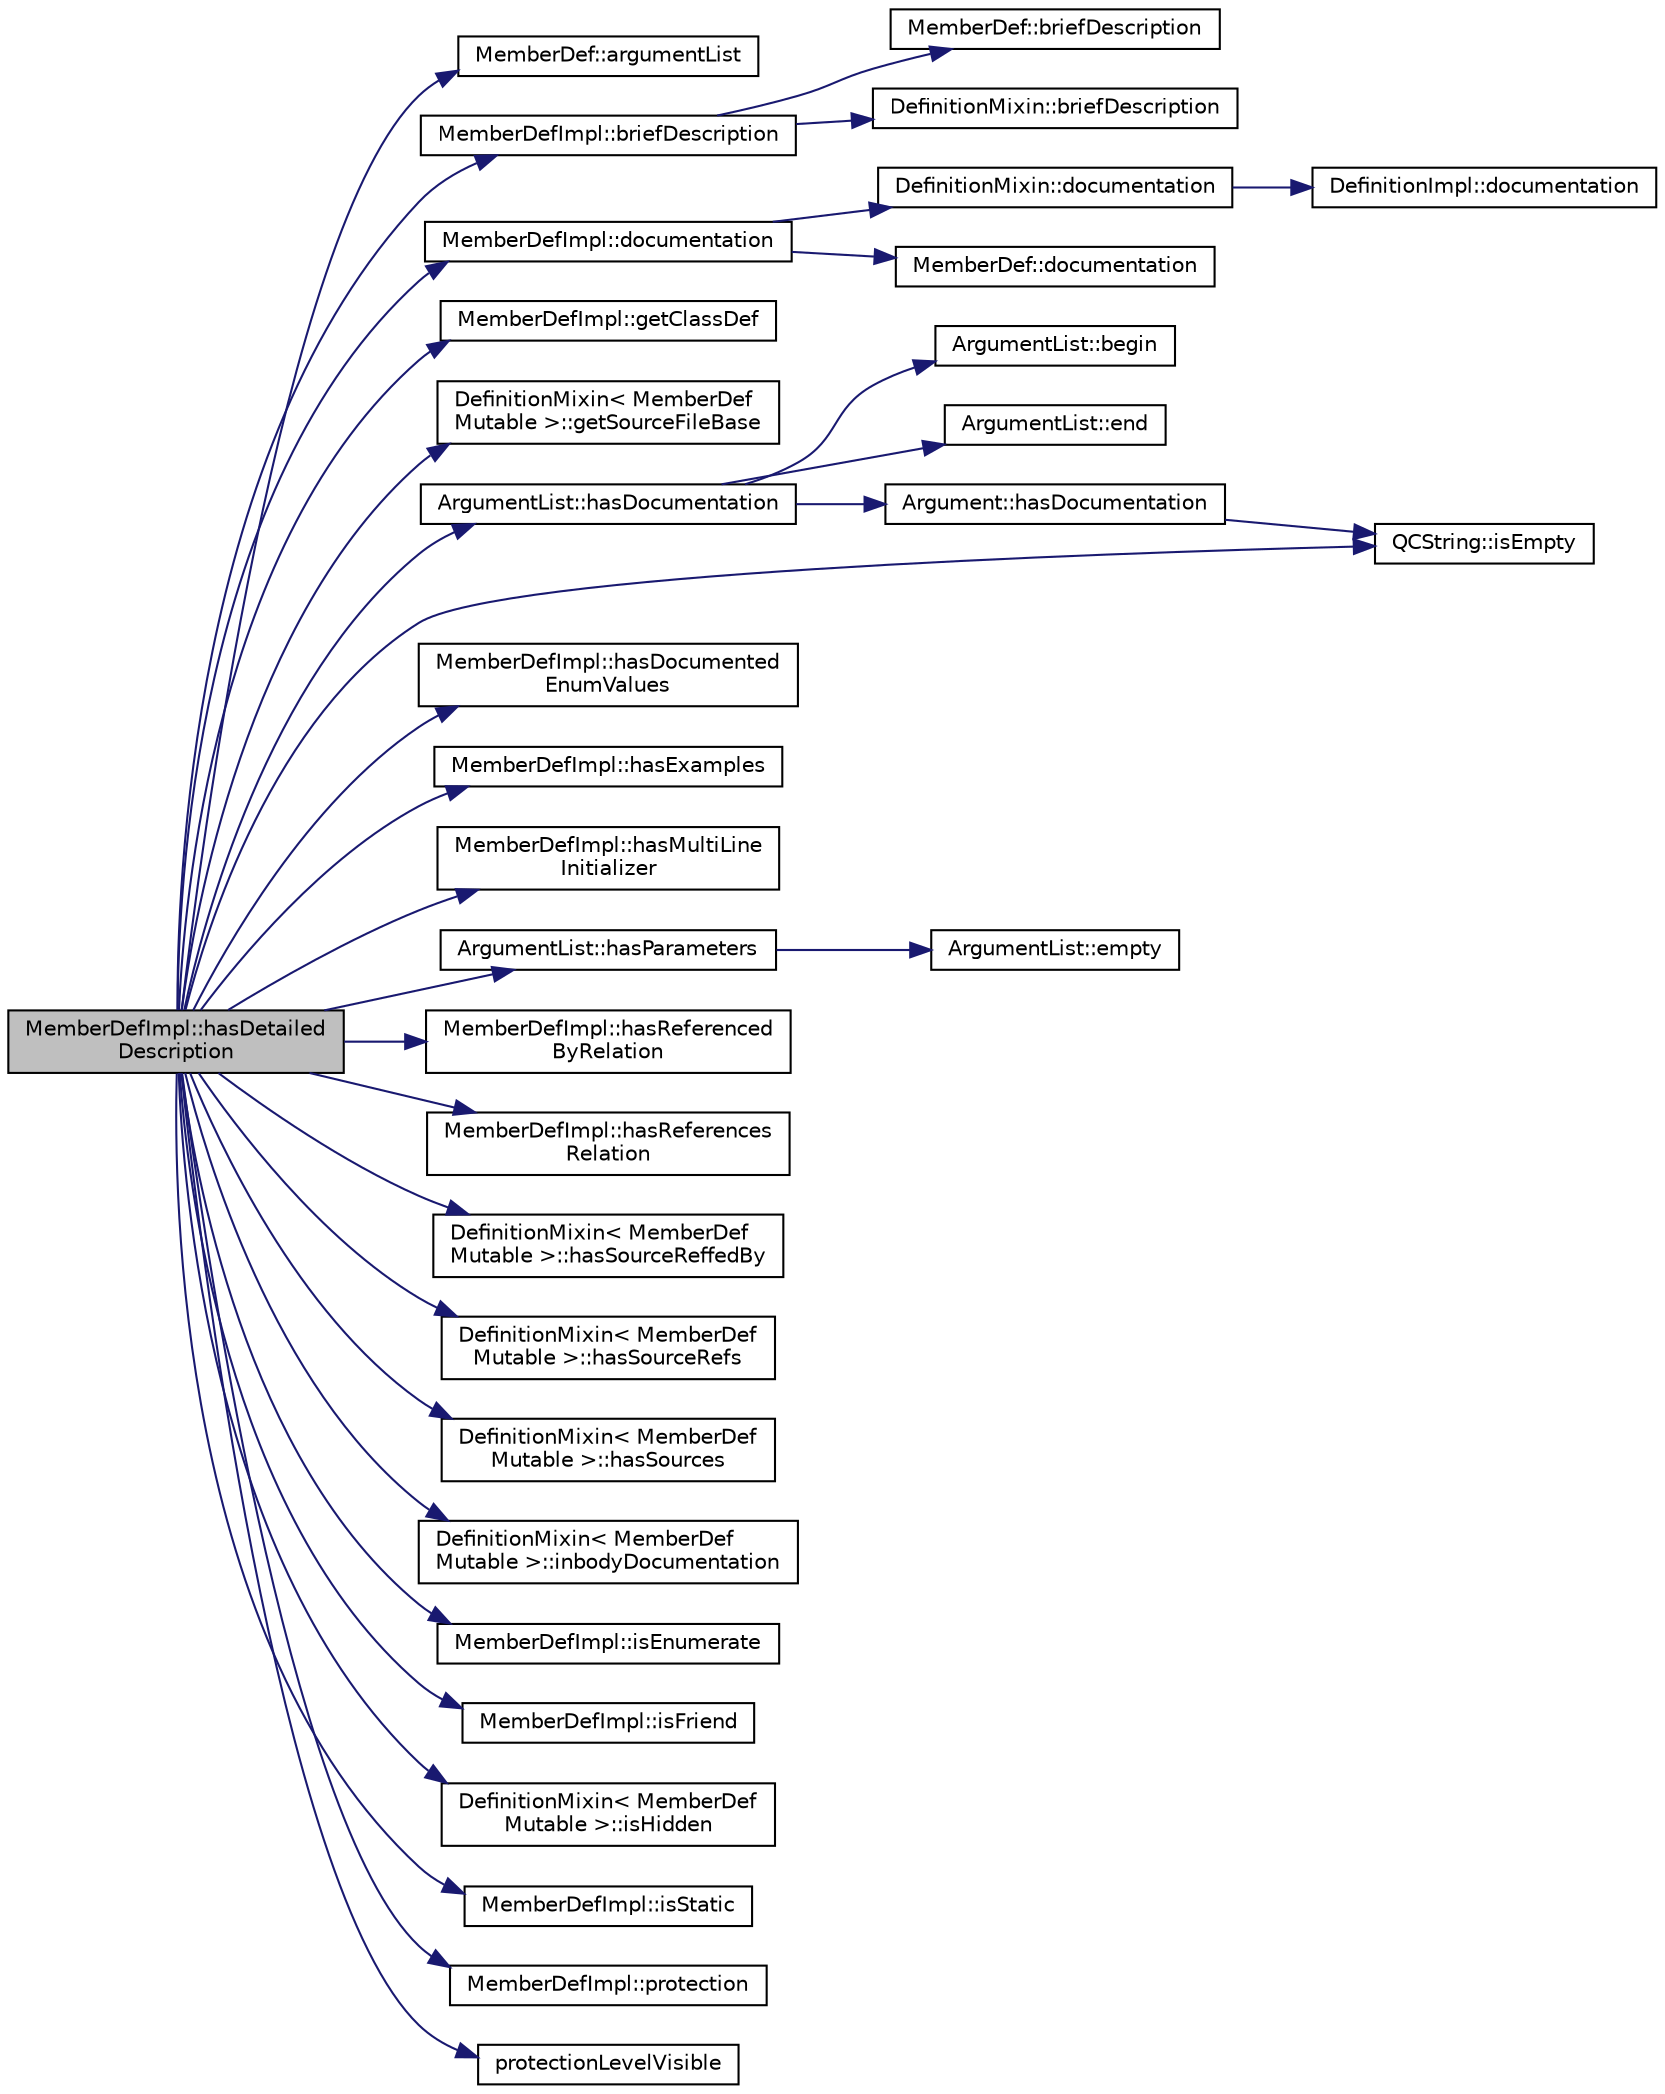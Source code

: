 digraph "MemberDefImpl::hasDetailedDescription"
{
 // LATEX_PDF_SIZE
  edge [fontname="Helvetica",fontsize="10",labelfontname="Helvetica",labelfontsize="10"];
  node [fontname="Helvetica",fontsize="10",shape=record];
  rankdir="LR";
  Node1 [label="MemberDefImpl::hasDetailed\lDescription",height=0.2,width=0.4,color="black", fillcolor="grey75", style="filled", fontcolor="black",tooltip=" "];
  Node1 -> Node2 [color="midnightblue",fontsize="10",style="solid"];
  Node2 [label="MemberDef::argumentList",height=0.2,width=0.4,color="black", fillcolor="white", style="filled",URL="$classMemberDef.html#a515503656a6cffb2d27f60e93c3c780e",tooltip=" "];
  Node1 -> Node3 [color="midnightblue",fontsize="10",style="solid"];
  Node3 [label="MemberDefImpl::briefDescription",height=0.2,width=0.4,color="black", fillcolor="white", style="filled",URL="$classMemberDefImpl.html#aca5199cda27fc85e022ac01dda7559be",tooltip=" "];
  Node3 -> Node4 [color="midnightblue",fontsize="10",style="solid"];
  Node4 [label="MemberDef::briefDescription",height=0.2,width=0.4,color="black", fillcolor="white", style="filled",URL="$classMemberDef.html#a73bd9bd31dab22a689e342abb99f4362",tooltip=" "];
  Node3 -> Node5 [color="midnightblue",fontsize="10",style="solid"];
  Node5 [label="DefinitionMixin::briefDescription",height=0.2,width=0.4,color="black", fillcolor="white", style="filled",URL="$classDefinitionMixin.html#a62a7618b7129cf1043daf2dc9dd0e9f5",tooltip=" "];
  Node1 -> Node6 [color="midnightblue",fontsize="10",style="solid"];
  Node6 [label="MemberDefImpl::documentation",height=0.2,width=0.4,color="black", fillcolor="white", style="filled",URL="$classMemberDefImpl.html#a322ddeca4f92e8bbfc9d2e6f2534896a",tooltip=" "];
  Node6 -> Node7 [color="midnightblue",fontsize="10",style="solid"];
  Node7 [label="DefinitionMixin::documentation",height=0.2,width=0.4,color="black", fillcolor="white", style="filled",URL="$classDefinitionMixin.html#a74d143629acf0185d67c889465406bda",tooltip=" "];
  Node7 -> Node8 [color="midnightblue",fontsize="10",style="solid"];
  Node8 [label="DefinitionImpl::documentation",height=0.2,width=0.4,color="black", fillcolor="white", style="filled",URL="$classDefinitionImpl.html#a18e3eae861e4f61c680b0a0b3c6dc387",tooltip=" "];
  Node6 -> Node9 [color="midnightblue",fontsize="10",style="solid"];
  Node9 [label="MemberDef::documentation",height=0.2,width=0.4,color="black", fillcolor="white", style="filled",URL="$classMemberDef.html#af2b0d45978ca1c8063692256c0e9cb8f",tooltip=" "];
  Node1 -> Node10 [color="midnightblue",fontsize="10",style="solid"];
  Node10 [label="MemberDefImpl::getClassDef",height=0.2,width=0.4,color="black", fillcolor="white", style="filled",URL="$classMemberDefImpl.html#a1dba2c12d549ab8bc342acc193243619",tooltip=" "];
  Node1 -> Node11 [color="midnightblue",fontsize="10",style="solid"];
  Node11 [label="DefinitionMixin\< MemberDef\lMutable \>::getSourceFileBase",height=0.2,width=0.4,color="black", fillcolor="white", style="filled",URL="$classDefinitionMixin.html#a8b19e346b7ce7eb140da0b3c4f3552b7",tooltip=" "];
  Node1 -> Node12 [color="midnightblue",fontsize="10",style="solid"];
  Node12 [label="ArgumentList::hasDocumentation",height=0.2,width=0.4,color="black", fillcolor="white", style="filled",URL="$classArgumentList.html#a3d2726240dff68120149845452e1d1ec",tooltip=" "];
  Node12 -> Node13 [color="midnightblue",fontsize="10",style="solid"];
  Node13 [label="ArgumentList::begin",height=0.2,width=0.4,color="black", fillcolor="white", style="filled",URL="$classArgumentList.html#acc52d012d093df1adede055164f69dc9",tooltip=" "];
  Node12 -> Node14 [color="midnightblue",fontsize="10",style="solid"];
  Node14 [label="ArgumentList::end",height=0.2,width=0.4,color="black", fillcolor="white", style="filled",URL="$classArgumentList.html#a215181845c0d9f0525806a4165c4f552",tooltip=" "];
  Node12 -> Node15 [color="midnightblue",fontsize="10",style="solid"];
  Node15 [label="Argument::hasDocumentation",height=0.2,width=0.4,color="black", fillcolor="white", style="filled",URL="$structArgument.html#aca66c2b989361c43f7e1adfe9d7f125d",tooltip=" "];
  Node15 -> Node16 [color="midnightblue",fontsize="10",style="solid"];
  Node16 [label="QCString::isEmpty",height=0.2,width=0.4,color="black", fillcolor="white", style="filled",URL="$classQCString.html#a621c4090d69ad7d05ef8e5234376c3d8",tooltip=" "];
  Node1 -> Node17 [color="midnightblue",fontsize="10",style="solid"];
  Node17 [label="MemberDefImpl::hasDocumented\lEnumValues",height=0.2,width=0.4,color="black", fillcolor="white", style="filled",URL="$classMemberDefImpl.html#a627449c62129614217db90ce0e9ee983",tooltip=" "];
  Node1 -> Node18 [color="midnightblue",fontsize="10",style="solid"];
  Node18 [label="MemberDefImpl::hasExamples",height=0.2,width=0.4,color="black", fillcolor="white", style="filled",URL="$classMemberDefImpl.html#ac9d88ed2c79c6c91e408027ec82ffbf3",tooltip=" "];
  Node1 -> Node19 [color="midnightblue",fontsize="10",style="solid"];
  Node19 [label="MemberDefImpl::hasMultiLine\lInitializer",height=0.2,width=0.4,color="black", fillcolor="white", style="filled",URL="$classMemberDefImpl.html#ab890aa8335779822c7f6ac7136308c12",tooltip=" "];
  Node1 -> Node20 [color="midnightblue",fontsize="10",style="solid"];
  Node20 [label="ArgumentList::hasParameters",height=0.2,width=0.4,color="black", fillcolor="white", style="filled",URL="$classArgumentList.html#a2ed5c45b3909206446aaac4f1ab6d640",tooltip=" "];
  Node20 -> Node21 [color="midnightblue",fontsize="10",style="solid"];
  Node21 [label="ArgumentList::empty",height=0.2,width=0.4,color="black", fillcolor="white", style="filled",URL="$classArgumentList.html#aaa15ddcfdb06a535a3398f1dc73d336d",tooltip=" "];
  Node1 -> Node22 [color="midnightblue",fontsize="10",style="solid"];
  Node22 [label="MemberDefImpl::hasReferenced\lByRelation",height=0.2,width=0.4,color="black", fillcolor="white", style="filled",URL="$classMemberDefImpl.html#aca042a7bd1fa8c37b3c602129270b06a",tooltip=" "];
  Node1 -> Node23 [color="midnightblue",fontsize="10",style="solid"];
  Node23 [label="MemberDefImpl::hasReferences\lRelation",height=0.2,width=0.4,color="black", fillcolor="white", style="filled",URL="$classMemberDefImpl.html#a75e42371a4efe634af29daf7f5472135",tooltip=" "];
  Node1 -> Node24 [color="midnightblue",fontsize="10",style="solid"];
  Node24 [label="DefinitionMixin\< MemberDef\lMutable \>::hasSourceReffedBy",height=0.2,width=0.4,color="black", fillcolor="white", style="filled",URL="$classDefinitionMixin.html#afe66913e7e1090aed0dfddeb2fd46aa3",tooltip=" "];
  Node1 -> Node25 [color="midnightblue",fontsize="10",style="solid"];
  Node25 [label="DefinitionMixin\< MemberDef\lMutable \>::hasSourceRefs",height=0.2,width=0.4,color="black", fillcolor="white", style="filled",URL="$classDefinitionMixin.html#ae3c6947ee4a8d9c3c71e130564f74b61",tooltip=" "];
  Node1 -> Node26 [color="midnightblue",fontsize="10",style="solid"];
  Node26 [label="DefinitionMixin\< MemberDef\lMutable \>::hasSources",height=0.2,width=0.4,color="black", fillcolor="white", style="filled",URL="$classDefinitionMixin.html#a6e98f2dc09bf85657d3bb18544a1f0df",tooltip=" "];
  Node1 -> Node27 [color="midnightblue",fontsize="10",style="solid"];
  Node27 [label="DefinitionMixin\< MemberDef\lMutable \>::inbodyDocumentation",height=0.2,width=0.4,color="black", fillcolor="white", style="filled",URL="$classDefinitionMixin.html#abc31887719bec253d8a8d5def3132924",tooltip=" "];
  Node1 -> Node16 [color="midnightblue",fontsize="10",style="solid"];
  Node1 -> Node28 [color="midnightblue",fontsize="10",style="solid"];
  Node28 [label="MemberDefImpl::isEnumerate",height=0.2,width=0.4,color="black", fillcolor="white", style="filled",URL="$classMemberDefImpl.html#a2a4003399a280bd29746c55f0fc2022b",tooltip=" "];
  Node1 -> Node29 [color="midnightblue",fontsize="10",style="solid"];
  Node29 [label="MemberDefImpl::isFriend",height=0.2,width=0.4,color="black", fillcolor="white", style="filled",URL="$classMemberDefImpl.html#a394f873538e4011f56fb363238f5f40a",tooltip=" "];
  Node1 -> Node30 [color="midnightblue",fontsize="10",style="solid"];
  Node30 [label="DefinitionMixin\< MemberDef\lMutable \>::isHidden",height=0.2,width=0.4,color="black", fillcolor="white", style="filled",URL="$classDefinitionMixin.html#a0d5cde471271f675ae0bd77dc62c0822",tooltip=" "];
  Node1 -> Node31 [color="midnightblue",fontsize="10",style="solid"];
  Node31 [label="MemberDefImpl::isStatic",height=0.2,width=0.4,color="black", fillcolor="white", style="filled",URL="$classMemberDefImpl.html#af80c5d6facfd46c03e74671039b42fc1",tooltip=" "];
  Node1 -> Node32 [color="midnightblue",fontsize="10",style="solid"];
  Node32 [label="MemberDefImpl::protection",height=0.2,width=0.4,color="black", fillcolor="white", style="filled",URL="$classMemberDefImpl.html#ab7ad45c42a2c41162235d9c96c69c142",tooltip=" "];
  Node1 -> Node33 [color="midnightblue",fontsize="10",style="solid"];
  Node33 [label="protectionLevelVisible",height=0.2,width=0.4,color="black", fillcolor="white", style="filled",URL="$util_8cpp.html#a1e07db76938eb8a2bb8c79b2d0ec4980",tooltip=" "];
}
